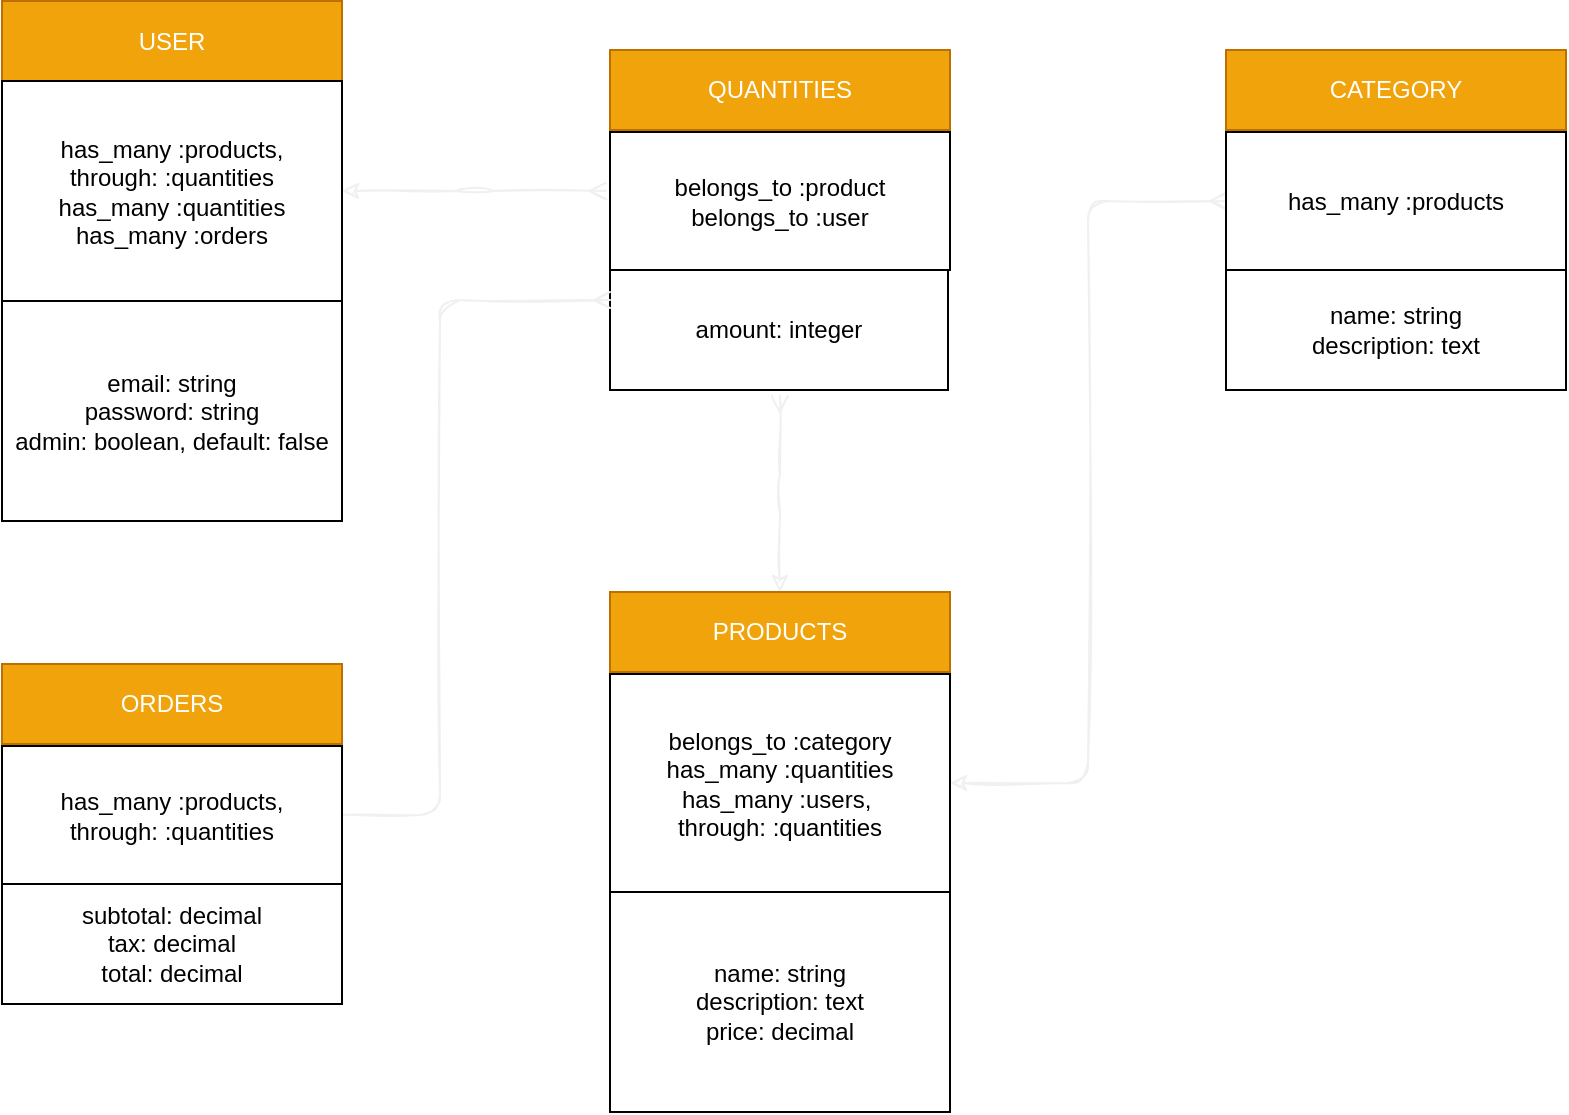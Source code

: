 <mxfile>
    <diagram id="GgGyAQL7Tlq910u7JSnT" name="Page-1">
        <mxGraphModel dx="898" dy="535" grid="0" gridSize="9" guides="1" tooltips="1" connect="1" arrows="1" fold="1" page="1" pageScale="1" pageWidth="850" pageHeight="1100" math="0" shadow="0">
            <root>
                <mxCell id="0"/>
                <mxCell id="1" parent="0"/>
                <mxCell id="42" value="USER" style="whiteSpace=wrap;html=1;rounded=0;fillColor=#f0a30a;strokeColor=#BD7000;fontColor=#ffffff;" vertex="1" parent="1">
                    <mxGeometry x="36" y="55.5" width="170" height="40" as="geometry"/>
                </mxCell>
                <mxCell id="97" style="edgeStyle=orthogonalEdgeStyle;rounded=1;sketch=1;jumpSize=4;orthogonalLoop=1;jettySize=auto;html=1;startArrow=classic;startFill=1;endArrow=ERmany;endFill=0;strokeColor=#f0f0f0;" edge="1" parent="1" source="43">
                    <mxGeometry relative="1" as="geometry">
                        <mxPoint x="338" y="150.5" as="targetPoint"/>
                    </mxGeometry>
                </mxCell>
                <mxCell id="43" value="has_many :products, &lt;br&gt;through: :quantities&lt;br&gt;has_many :quantities&lt;br&gt;has_many :orders&lt;br&gt;" style="whiteSpace=wrap;html=1;rounded=0;" vertex="1" parent="1">
                    <mxGeometry x="36" y="95.5" width="170" height="110" as="geometry"/>
                </mxCell>
                <mxCell id="61" value="email: string&lt;br&gt;password: string&lt;br&gt;admin: boolean, default: false&lt;br&gt;" style="whiteSpace=wrap;html=1;rounded=0;" vertex="1" parent="1">
                    <mxGeometry x="36" y="205.5" width="170" height="110" as="geometry"/>
                </mxCell>
                <mxCell id="93" style="edgeStyle=orthogonalEdgeStyle;rounded=1;sketch=1;jumpSize=4;orthogonalLoop=1;jettySize=auto;html=1;startArrow=classic;startFill=1;endArrow=ERmany;endFill=0;strokeColor=#f0f0f0;" edge="1" parent="1" source="63">
                    <mxGeometry relative="1" as="geometry">
                        <mxPoint x="425" y="253" as="targetPoint"/>
                    </mxGeometry>
                </mxCell>
                <mxCell id="63" value="PRODUCTS" style="whiteSpace=wrap;html=1;rounded=0;fillColor=#f0a30a;strokeColor=#BD7000;fontColor=#ffffff;" vertex="1" parent="1">
                    <mxGeometry x="340" y="351" width="170" height="40" as="geometry"/>
                </mxCell>
                <mxCell id="64" value="name: string&lt;br&gt;description: text&lt;br&gt;price: decimal" style="whiteSpace=wrap;html=1;rounded=0;" vertex="1" parent="1">
                    <mxGeometry x="340" y="501" width="170" height="110" as="geometry"/>
                </mxCell>
                <mxCell id="98" style="edgeStyle=orthogonalEdgeStyle;rounded=1;sketch=1;jumpSize=4;orthogonalLoop=1;jettySize=auto;html=1;entryX=0;entryY=0.5;entryDx=0;entryDy=0;startArrow=classic;startFill=1;endArrow=ERmany;endFill=0;strokeColor=#f0f0f0;" edge="1" parent="1" source="65" target="68">
                    <mxGeometry relative="1" as="geometry"/>
                </mxCell>
                <mxCell id="65" value="belongs_to :category&lt;br&gt;has_many :quantities&lt;br&gt;has_many :users,&amp;nbsp;&lt;br&gt;through: :quantities" style="whiteSpace=wrap;html=1;rounded=0;" vertex="1" parent="1">
                    <mxGeometry x="340" y="392" width="170" height="109" as="geometry"/>
                </mxCell>
                <mxCell id="66" value="CATEGORY" style="whiteSpace=wrap;html=1;rounded=0;fillColor=#f0a30a;strokeColor=#BD7000;fontColor=#ffffff;" vertex="1" parent="1">
                    <mxGeometry x="648" y="80" width="170" height="40" as="geometry"/>
                </mxCell>
                <mxCell id="67" value="name: string&lt;br&gt;description: text&lt;br&gt;" style="whiteSpace=wrap;html=1;rounded=0;" vertex="1" parent="1">
                    <mxGeometry x="648" y="190" width="170" height="60" as="geometry"/>
                </mxCell>
                <mxCell id="68" value="has_many :products" style="whiteSpace=wrap;html=1;rounded=0;" vertex="1" parent="1">
                    <mxGeometry x="648" y="121" width="170" height="69" as="geometry"/>
                </mxCell>
                <mxCell id="69" value="QUANTITIES" style="whiteSpace=wrap;html=1;rounded=0;fillColor=#f0a30a;strokeColor=#BD7000;fontColor=#ffffff;" vertex="1" parent="1">
                    <mxGeometry x="340" y="80" width="170" height="40" as="geometry"/>
                </mxCell>
                <mxCell id="70" value="amount: integer" style="whiteSpace=wrap;html=1;rounded=0;" vertex="1" parent="1">
                    <mxGeometry x="340" y="190" width="169" height="60" as="geometry"/>
                </mxCell>
                <mxCell id="71" value="belongs_to :product&lt;br&gt;belongs_to :user" style="whiteSpace=wrap;html=1;rounded=0;" vertex="1" parent="1">
                    <mxGeometry x="340" y="121" width="170" height="69" as="geometry"/>
                </mxCell>
                <mxCell id="72" value="subtotal: decimal&lt;br&gt;tax: decimal&lt;br&gt;total: decimal" style="whiteSpace=wrap;html=1;rounded=0;" vertex="1" parent="1">
                    <mxGeometry x="36" y="497" width="170" height="60" as="geometry"/>
                </mxCell>
                <mxCell id="73" value="ORDERS" style="whiteSpace=wrap;html=1;rounded=0;fillColor=#f0a30a;strokeColor=#BD7000;fontColor=#ffffff;" vertex="1" parent="1">
                    <mxGeometry x="36" y="387" width="170" height="40" as="geometry"/>
                </mxCell>
                <mxCell id="96" style="edgeStyle=orthogonalEdgeStyle;rounded=1;sketch=1;jumpSize=4;orthogonalLoop=1;jettySize=auto;html=1;startArrow=none;startFill=0;endArrow=ERmany;endFill=0;strokeColor=#f0f0f0;entryX=0;entryY=0.25;entryDx=0;entryDy=0;" edge="1" parent="1" source="74" target="70">
                    <mxGeometry relative="1" as="geometry">
                        <mxPoint x="283" y="210" as="targetPoint"/>
                        <Array as="points">
                            <mxPoint x="255" y="463"/>
                            <mxPoint x="255" y="205"/>
                        </Array>
                    </mxGeometry>
                </mxCell>
                <mxCell id="74" value="has_many :products,&lt;br&gt;through: :quantities" style="whiteSpace=wrap;html=1;rounded=0;" vertex="1" parent="1">
                    <mxGeometry x="36" y="428" width="170" height="69" as="geometry"/>
                </mxCell>
            </root>
        </mxGraphModel>
    </diagram>
</mxfile>
